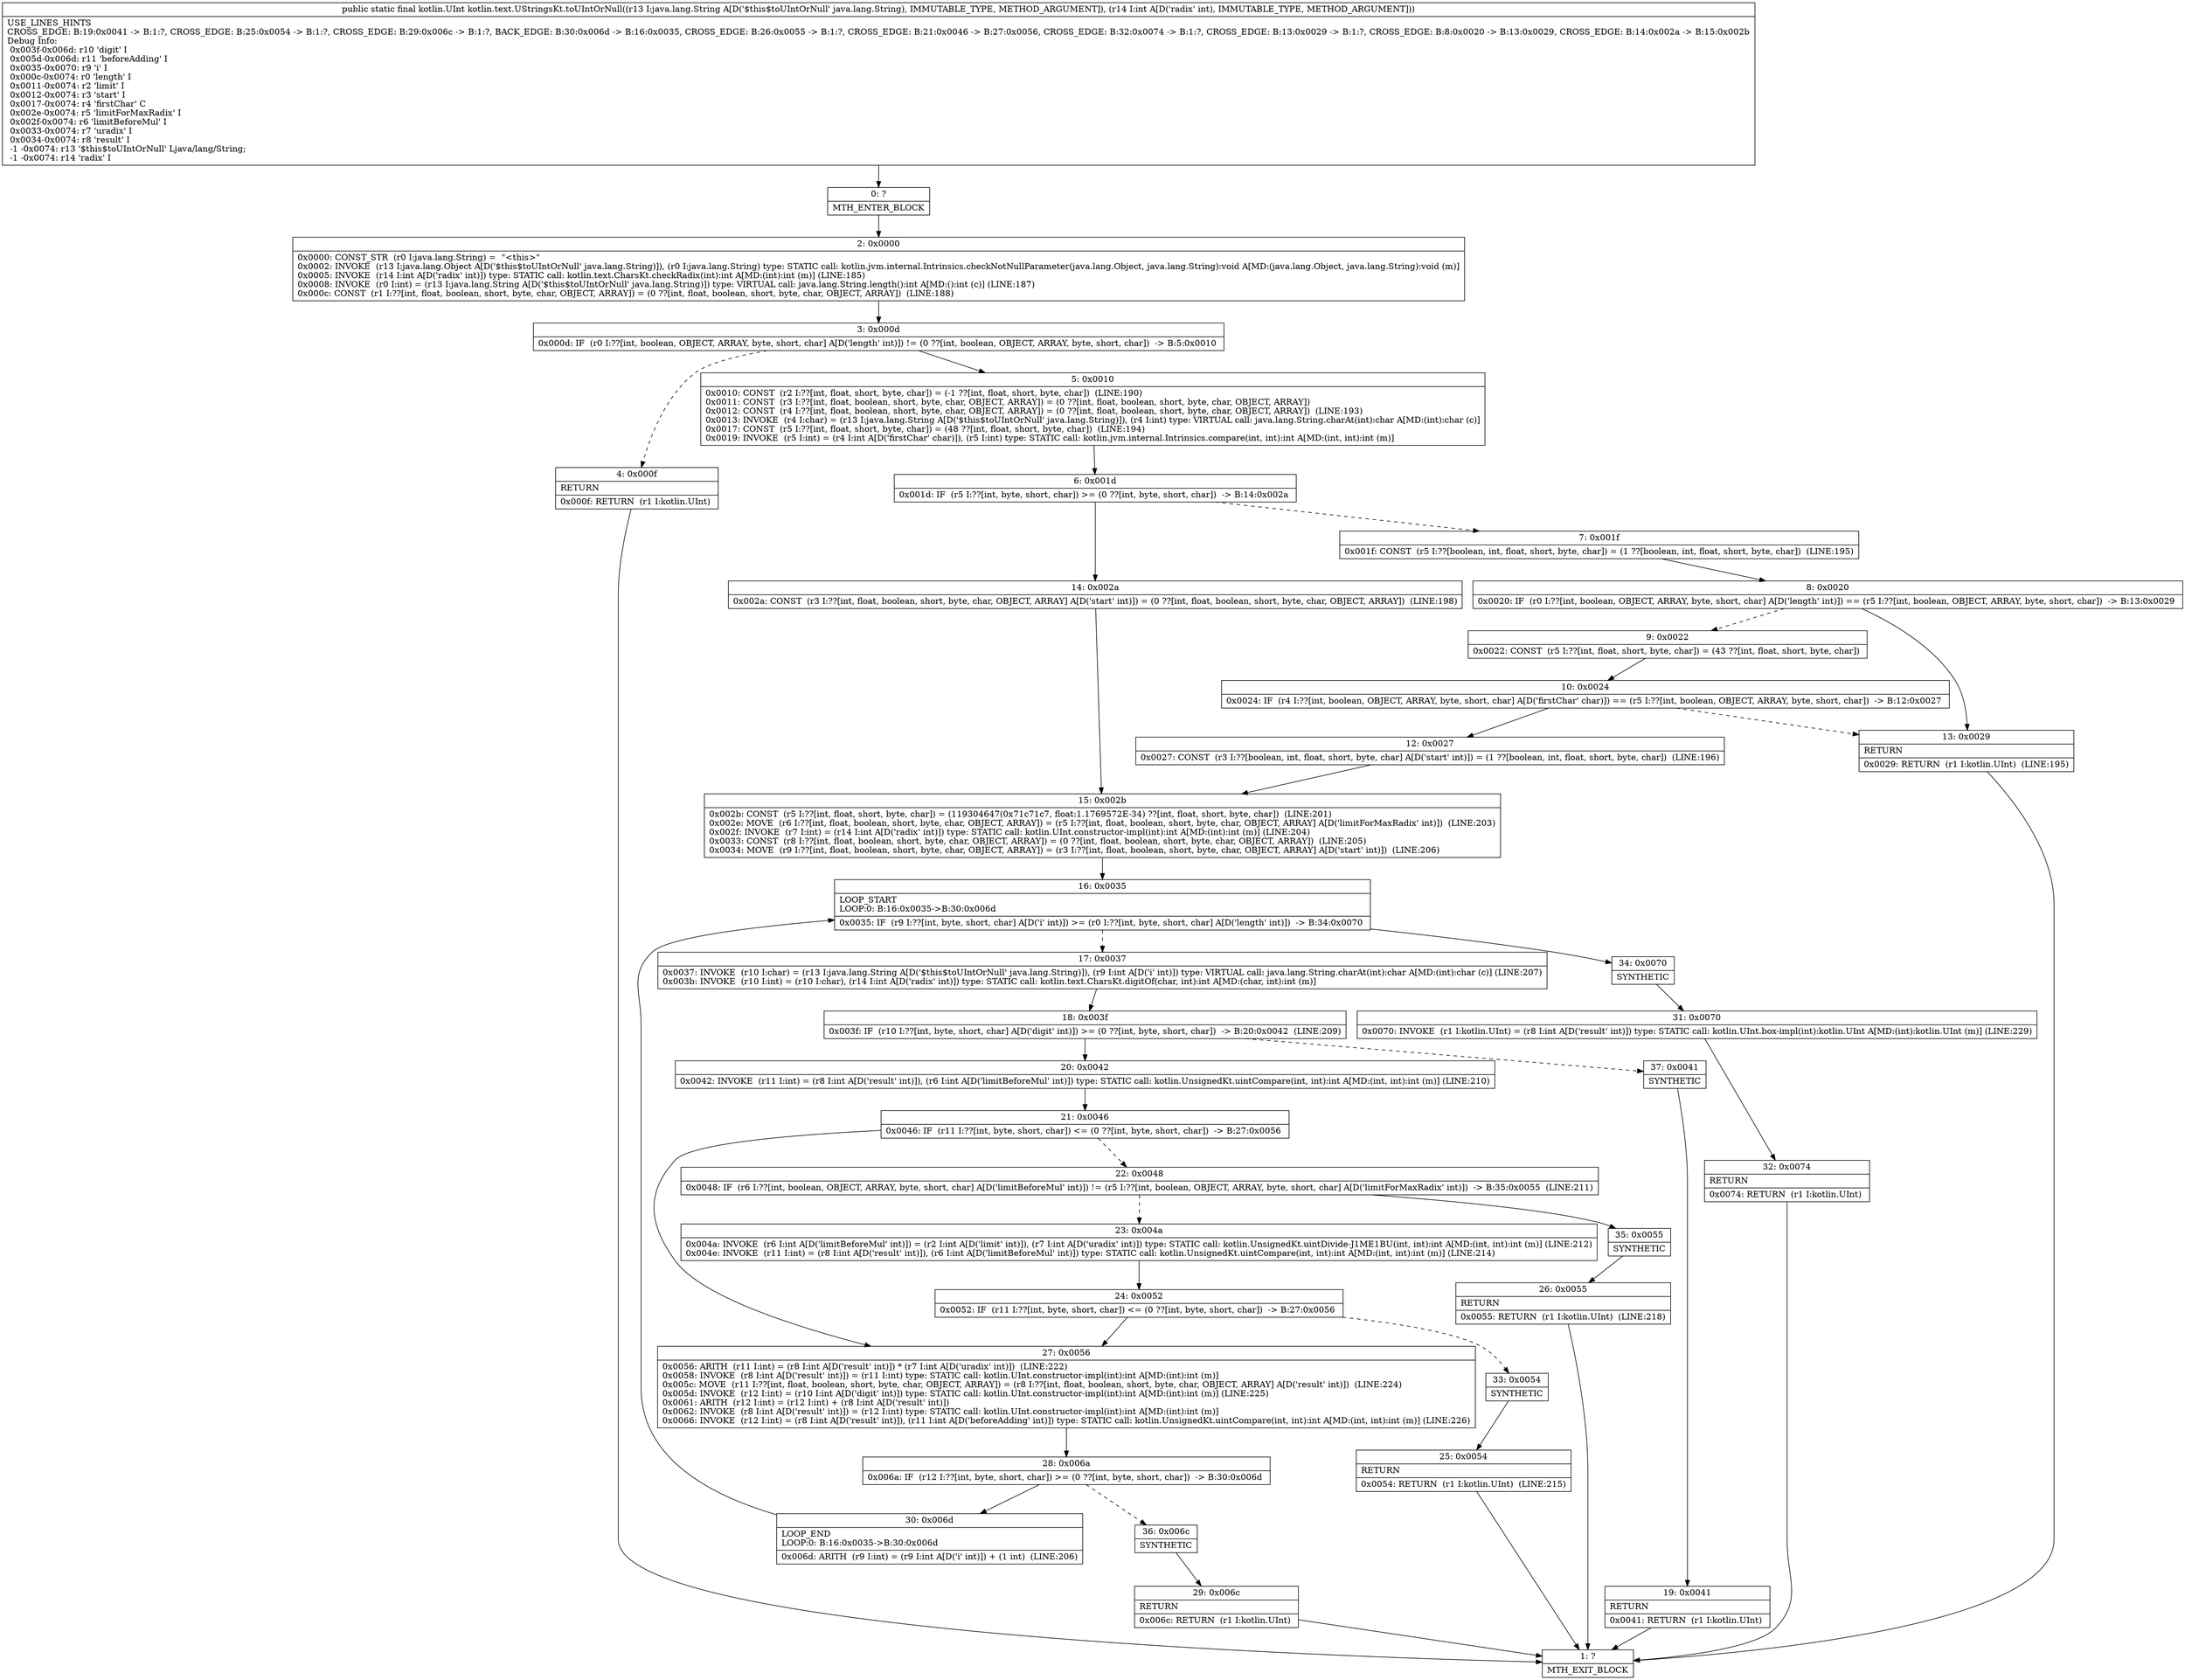 digraph "CFG forkotlin.text.UStringsKt.toUIntOrNull(Ljava\/lang\/String;I)Lkotlin\/UInt;" {
Node_0 [shape=record,label="{0\:\ ?|MTH_ENTER_BLOCK\l}"];
Node_2 [shape=record,label="{2\:\ 0x0000|0x0000: CONST_STR  (r0 I:java.lang.String) =  \"\<this\>\" \l0x0002: INVOKE  (r13 I:java.lang.Object A[D('$this$toUIntOrNull' java.lang.String)]), (r0 I:java.lang.String) type: STATIC call: kotlin.jvm.internal.Intrinsics.checkNotNullParameter(java.lang.Object, java.lang.String):void A[MD:(java.lang.Object, java.lang.String):void (m)]\l0x0005: INVOKE  (r14 I:int A[D('radix' int)]) type: STATIC call: kotlin.text.CharsKt.checkRadix(int):int A[MD:(int):int (m)] (LINE:185)\l0x0008: INVOKE  (r0 I:int) = (r13 I:java.lang.String A[D('$this$toUIntOrNull' java.lang.String)]) type: VIRTUAL call: java.lang.String.length():int A[MD:():int (c)] (LINE:187)\l0x000c: CONST  (r1 I:??[int, float, boolean, short, byte, char, OBJECT, ARRAY]) = (0 ??[int, float, boolean, short, byte, char, OBJECT, ARRAY])  (LINE:188)\l}"];
Node_3 [shape=record,label="{3\:\ 0x000d|0x000d: IF  (r0 I:??[int, boolean, OBJECT, ARRAY, byte, short, char] A[D('length' int)]) != (0 ??[int, boolean, OBJECT, ARRAY, byte, short, char])  \-\> B:5:0x0010 \l}"];
Node_4 [shape=record,label="{4\:\ 0x000f|RETURN\l|0x000f: RETURN  (r1 I:kotlin.UInt) \l}"];
Node_1 [shape=record,label="{1\:\ ?|MTH_EXIT_BLOCK\l}"];
Node_5 [shape=record,label="{5\:\ 0x0010|0x0010: CONST  (r2 I:??[int, float, short, byte, char]) = (\-1 ??[int, float, short, byte, char])  (LINE:190)\l0x0011: CONST  (r3 I:??[int, float, boolean, short, byte, char, OBJECT, ARRAY]) = (0 ??[int, float, boolean, short, byte, char, OBJECT, ARRAY]) \l0x0012: CONST  (r4 I:??[int, float, boolean, short, byte, char, OBJECT, ARRAY]) = (0 ??[int, float, boolean, short, byte, char, OBJECT, ARRAY])  (LINE:193)\l0x0013: INVOKE  (r4 I:char) = (r13 I:java.lang.String A[D('$this$toUIntOrNull' java.lang.String)]), (r4 I:int) type: VIRTUAL call: java.lang.String.charAt(int):char A[MD:(int):char (c)]\l0x0017: CONST  (r5 I:??[int, float, short, byte, char]) = (48 ??[int, float, short, byte, char])  (LINE:194)\l0x0019: INVOKE  (r5 I:int) = (r4 I:int A[D('firstChar' char)]), (r5 I:int) type: STATIC call: kotlin.jvm.internal.Intrinsics.compare(int, int):int A[MD:(int, int):int (m)]\l}"];
Node_6 [shape=record,label="{6\:\ 0x001d|0x001d: IF  (r5 I:??[int, byte, short, char]) \>= (0 ??[int, byte, short, char])  \-\> B:14:0x002a \l}"];
Node_7 [shape=record,label="{7\:\ 0x001f|0x001f: CONST  (r5 I:??[boolean, int, float, short, byte, char]) = (1 ??[boolean, int, float, short, byte, char])  (LINE:195)\l}"];
Node_8 [shape=record,label="{8\:\ 0x0020|0x0020: IF  (r0 I:??[int, boolean, OBJECT, ARRAY, byte, short, char] A[D('length' int)]) == (r5 I:??[int, boolean, OBJECT, ARRAY, byte, short, char])  \-\> B:13:0x0029 \l}"];
Node_9 [shape=record,label="{9\:\ 0x0022|0x0022: CONST  (r5 I:??[int, float, short, byte, char]) = (43 ??[int, float, short, byte, char]) \l}"];
Node_10 [shape=record,label="{10\:\ 0x0024|0x0024: IF  (r4 I:??[int, boolean, OBJECT, ARRAY, byte, short, char] A[D('firstChar' char)]) == (r5 I:??[int, boolean, OBJECT, ARRAY, byte, short, char])  \-\> B:12:0x0027 \l}"];
Node_12 [shape=record,label="{12\:\ 0x0027|0x0027: CONST  (r3 I:??[boolean, int, float, short, byte, char] A[D('start' int)]) = (1 ??[boolean, int, float, short, byte, char])  (LINE:196)\l}"];
Node_15 [shape=record,label="{15\:\ 0x002b|0x002b: CONST  (r5 I:??[int, float, short, byte, char]) = (119304647(0x71c71c7, float:1.1769572E\-34) ??[int, float, short, byte, char])  (LINE:201)\l0x002e: MOVE  (r6 I:??[int, float, boolean, short, byte, char, OBJECT, ARRAY]) = (r5 I:??[int, float, boolean, short, byte, char, OBJECT, ARRAY] A[D('limitForMaxRadix' int)])  (LINE:203)\l0x002f: INVOKE  (r7 I:int) = (r14 I:int A[D('radix' int)]) type: STATIC call: kotlin.UInt.constructor\-impl(int):int A[MD:(int):int (m)] (LINE:204)\l0x0033: CONST  (r8 I:??[int, float, boolean, short, byte, char, OBJECT, ARRAY]) = (0 ??[int, float, boolean, short, byte, char, OBJECT, ARRAY])  (LINE:205)\l0x0034: MOVE  (r9 I:??[int, float, boolean, short, byte, char, OBJECT, ARRAY]) = (r3 I:??[int, float, boolean, short, byte, char, OBJECT, ARRAY] A[D('start' int)])  (LINE:206)\l}"];
Node_16 [shape=record,label="{16\:\ 0x0035|LOOP_START\lLOOP:0: B:16:0x0035\-\>B:30:0x006d\l|0x0035: IF  (r9 I:??[int, byte, short, char] A[D('i' int)]) \>= (r0 I:??[int, byte, short, char] A[D('length' int)])  \-\> B:34:0x0070 \l}"];
Node_17 [shape=record,label="{17\:\ 0x0037|0x0037: INVOKE  (r10 I:char) = (r13 I:java.lang.String A[D('$this$toUIntOrNull' java.lang.String)]), (r9 I:int A[D('i' int)]) type: VIRTUAL call: java.lang.String.charAt(int):char A[MD:(int):char (c)] (LINE:207)\l0x003b: INVOKE  (r10 I:int) = (r10 I:char), (r14 I:int A[D('radix' int)]) type: STATIC call: kotlin.text.CharsKt.digitOf(char, int):int A[MD:(char, int):int (m)]\l}"];
Node_18 [shape=record,label="{18\:\ 0x003f|0x003f: IF  (r10 I:??[int, byte, short, char] A[D('digit' int)]) \>= (0 ??[int, byte, short, char])  \-\> B:20:0x0042  (LINE:209)\l}"];
Node_20 [shape=record,label="{20\:\ 0x0042|0x0042: INVOKE  (r11 I:int) = (r8 I:int A[D('result' int)]), (r6 I:int A[D('limitBeforeMul' int)]) type: STATIC call: kotlin.UnsignedKt.uintCompare(int, int):int A[MD:(int, int):int (m)] (LINE:210)\l}"];
Node_21 [shape=record,label="{21\:\ 0x0046|0x0046: IF  (r11 I:??[int, byte, short, char]) \<= (0 ??[int, byte, short, char])  \-\> B:27:0x0056 \l}"];
Node_22 [shape=record,label="{22\:\ 0x0048|0x0048: IF  (r6 I:??[int, boolean, OBJECT, ARRAY, byte, short, char] A[D('limitBeforeMul' int)]) != (r5 I:??[int, boolean, OBJECT, ARRAY, byte, short, char] A[D('limitForMaxRadix' int)])  \-\> B:35:0x0055  (LINE:211)\l}"];
Node_23 [shape=record,label="{23\:\ 0x004a|0x004a: INVOKE  (r6 I:int A[D('limitBeforeMul' int)]) = (r2 I:int A[D('limit' int)]), (r7 I:int A[D('uradix' int)]) type: STATIC call: kotlin.UnsignedKt.uintDivide\-J1ME1BU(int, int):int A[MD:(int, int):int (m)] (LINE:212)\l0x004e: INVOKE  (r11 I:int) = (r8 I:int A[D('result' int)]), (r6 I:int A[D('limitBeforeMul' int)]) type: STATIC call: kotlin.UnsignedKt.uintCompare(int, int):int A[MD:(int, int):int (m)] (LINE:214)\l}"];
Node_24 [shape=record,label="{24\:\ 0x0052|0x0052: IF  (r11 I:??[int, byte, short, char]) \<= (0 ??[int, byte, short, char])  \-\> B:27:0x0056 \l}"];
Node_33 [shape=record,label="{33\:\ 0x0054|SYNTHETIC\l}"];
Node_25 [shape=record,label="{25\:\ 0x0054|RETURN\l|0x0054: RETURN  (r1 I:kotlin.UInt)  (LINE:215)\l}"];
Node_35 [shape=record,label="{35\:\ 0x0055|SYNTHETIC\l}"];
Node_26 [shape=record,label="{26\:\ 0x0055|RETURN\l|0x0055: RETURN  (r1 I:kotlin.UInt)  (LINE:218)\l}"];
Node_27 [shape=record,label="{27\:\ 0x0056|0x0056: ARITH  (r11 I:int) = (r8 I:int A[D('result' int)]) * (r7 I:int A[D('uradix' int)])  (LINE:222)\l0x0058: INVOKE  (r8 I:int A[D('result' int)]) = (r11 I:int) type: STATIC call: kotlin.UInt.constructor\-impl(int):int A[MD:(int):int (m)]\l0x005c: MOVE  (r11 I:??[int, float, boolean, short, byte, char, OBJECT, ARRAY]) = (r8 I:??[int, float, boolean, short, byte, char, OBJECT, ARRAY] A[D('result' int)])  (LINE:224)\l0x005d: INVOKE  (r12 I:int) = (r10 I:int A[D('digit' int)]) type: STATIC call: kotlin.UInt.constructor\-impl(int):int A[MD:(int):int (m)] (LINE:225)\l0x0061: ARITH  (r12 I:int) = (r12 I:int) + (r8 I:int A[D('result' int)]) \l0x0062: INVOKE  (r8 I:int A[D('result' int)]) = (r12 I:int) type: STATIC call: kotlin.UInt.constructor\-impl(int):int A[MD:(int):int (m)]\l0x0066: INVOKE  (r12 I:int) = (r8 I:int A[D('result' int)]), (r11 I:int A[D('beforeAdding' int)]) type: STATIC call: kotlin.UnsignedKt.uintCompare(int, int):int A[MD:(int, int):int (m)] (LINE:226)\l}"];
Node_28 [shape=record,label="{28\:\ 0x006a|0x006a: IF  (r12 I:??[int, byte, short, char]) \>= (0 ??[int, byte, short, char])  \-\> B:30:0x006d \l}"];
Node_30 [shape=record,label="{30\:\ 0x006d|LOOP_END\lLOOP:0: B:16:0x0035\-\>B:30:0x006d\l|0x006d: ARITH  (r9 I:int) = (r9 I:int A[D('i' int)]) + (1 int)  (LINE:206)\l}"];
Node_36 [shape=record,label="{36\:\ 0x006c|SYNTHETIC\l}"];
Node_29 [shape=record,label="{29\:\ 0x006c|RETURN\l|0x006c: RETURN  (r1 I:kotlin.UInt) \l}"];
Node_37 [shape=record,label="{37\:\ 0x0041|SYNTHETIC\l}"];
Node_19 [shape=record,label="{19\:\ 0x0041|RETURN\l|0x0041: RETURN  (r1 I:kotlin.UInt) \l}"];
Node_34 [shape=record,label="{34\:\ 0x0070|SYNTHETIC\l}"];
Node_31 [shape=record,label="{31\:\ 0x0070|0x0070: INVOKE  (r1 I:kotlin.UInt) = (r8 I:int A[D('result' int)]) type: STATIC call: kotlin.UInt.box\-impl(int):kotlin.UInt A[MD:(int):kotlin.UInt (m)] (LINE:229)\l}"];
Node_32 [shape=record,label="{32\:\ 0x0074|RETURN\l|0x0074: RETURN  (r1 I:kotlin.UInt) \l}"];
Node_13 [shape=record,label="{13\:\ 0x0029|RETURN\l|0x0029: RETURN  (r1 I:kotlin.UInt)  (LINE:195)\l}"];
Node_14 [shape=record,label="{14\:\ 0x002a|0x002a: CONST  (r3 I:??[int, float, boolean, short, byte, char, OBJECT, ARRAY] A[D('start' int)]) = (0 ??[int, float, boolean, short, byte, char, OBJECT, ARRAY])  (LINE:198)\l}"];
MethodNode[shape=record,label="{public static final kotlin.UInt kotlin.text.UStringsKt.toUIntOrNull((r13 I:java.lang.String A[D('$this$toUIntOrNull' java.lang.String), IMMUTABLE_TYPE, METHOD_ARGUMENT]), (r14 I:int A[D('radix' int), IMMUTABLE_TYPE, METHOD_ARGUMENT]))  | USE_LINES_HINTS\lCROSS_EDGE: B:19:0x0041 \-\> B:1:?, CROSS_EDGE: B:25:0x0054 \-\> B:1:?, CROSS_EDGE: B:29:0x006c \-\> B:1:?, BACK_EDGE: B:30:0x006d \-\> B:16:0x0035, CROSS_EDGE: B:26:0x0055 \-\> B:1:?, CROSS_EDGE: B:21:0x0046 \-\> B:27:0x0056, CROSS_EDGE: B:32:0x0074 \-\> B:1:?, CROSS_EDGE: B:13:0x0029 \-\> B:1:?, CROSS_EDGE: B:8:0x0020 \-\> B:13:0x0029, CROSS_EDGE: B:14:0x002a \-\> B:15:0x002b\lDebug Info:\l  0x003f\-0x006d: r10 'digit' I\l  0x005d\-0x006d: r11 'beforeAdding' I\l  0x0035\-0x0070: r9 'i' I\l  0x000c\-0x0074: r0 'length' I\l  0x0011\-0x0074: r2 'limit' I\l  0x0012\-0x0074: r3 'start' I\l  0x0017\-0x0074: r4 'firstChar' C\l  0x002e\-0x0074: r5 'limitForMaxRadix' I\l  0x002f\-0x0074: r6 'limitBeforeMul' I\l  0x0033\-0x0074: r7 'uradix' I\l  0x0034\-0x0074: r8 'result' I\l  \-1 \-0x0074: r13 '$this$toUIntOrNull' Ljava\/lang\/String;\l  \-1 \-0x0074: r14 'radix' I\l}"];
MethodNode -> Node_0;Node_0 -> Node_2;
Node_2 -> Node_3;
Node_3 -> Node_4[style=dashed];
Node_3 -> Node_5;
Node_4 -> Node_1;
Node_5 -> Node_6;
Node_6 -> Node_7[style=dashed];
Node_6 -> Node_14;
Node_7 -> Node_8;
Node_8 -> Node_9[style=dashed];
Node_8 -> Node_13;
Node_9 -> Node_10;
Node_10 -> Node_12;
Node_10 -> Node_13[style=dashed];
Node_12 -> Node_15;
Node_15 -> Node_16;
Node_16 -> Node_17[style=dashed];
Node_16 -> Node_34;
Node_17 -> Node_18;
Node_18 -> Node_20;
Node_18 -> Node_37[style=dashed];
Node_20 -> Node_21;
Node_21 -> Node_22[style=dashed];
Node_21 -> Node_27;
Node_22 -> Node_23[style=dashed];
Node_22 -> Node_35;
Node_23 -> Node_24;
Node_24 -> Node_27;
Node_24 -> Node_33[style=dashed];
Node_33 -> Node_25;
Node_25 -> Node_1;
Node_35 -> Node_26;
Node_26 -> Node_1;
Node_27 -> Node_28;
Node_28 -> Node_30;
Node_28 -> Node_36[style=dashed];
Node_30 -> Node_16;
Node_36 -> Node_29;
Node_29 -> Node_1;
Node_37 -> Node_19;
Node_19 -> Node_1;
Node_34 -> Node_31;
Node_31 -> Node_32;
Node_32 -> Node_1;
Node_13 -> Node_1;
Node_14 -> Node_15;
}

